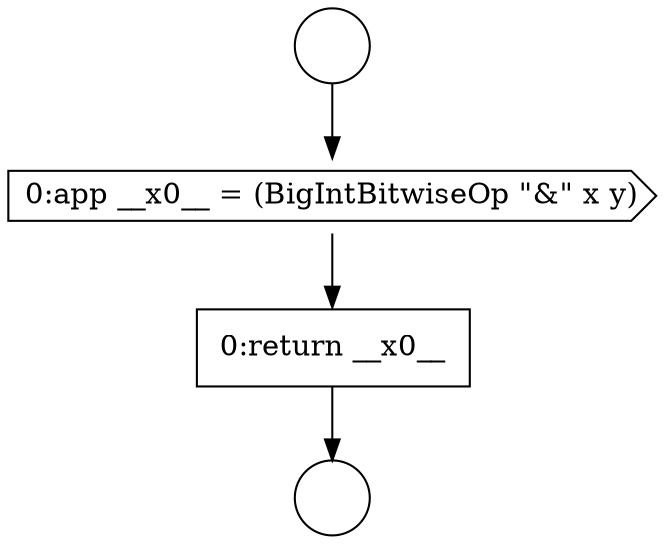 digraph {
  node201 [shape=circle label=" " color="black" fillcolor="white" style=filled]
  node203 [shape=cds, label=<<font color="black">0:app __x0__ = (BigIntBitwiseOp &quot;&amp;&quot; x y)</font>> color="black" fillcolor="white" style=filled]
  node204 [shape=none, margin=0, label=<<font color="black">
    <table border="0" cellborder="1" cellspacing="0" cellpadding="10">
      <tr><td align="left">0:return __x0__</td></tr>
    </table>
  </font>> color="black" fillcolor="white" style=filled]
  node202 [shape=circle label=" " color="black" fillcolor="white" style=filled]
  node201 -> node203 [ color="black"]
  node203 -> node204 [ color="black"]
  node204 -> node202 [ color="black"]
}
